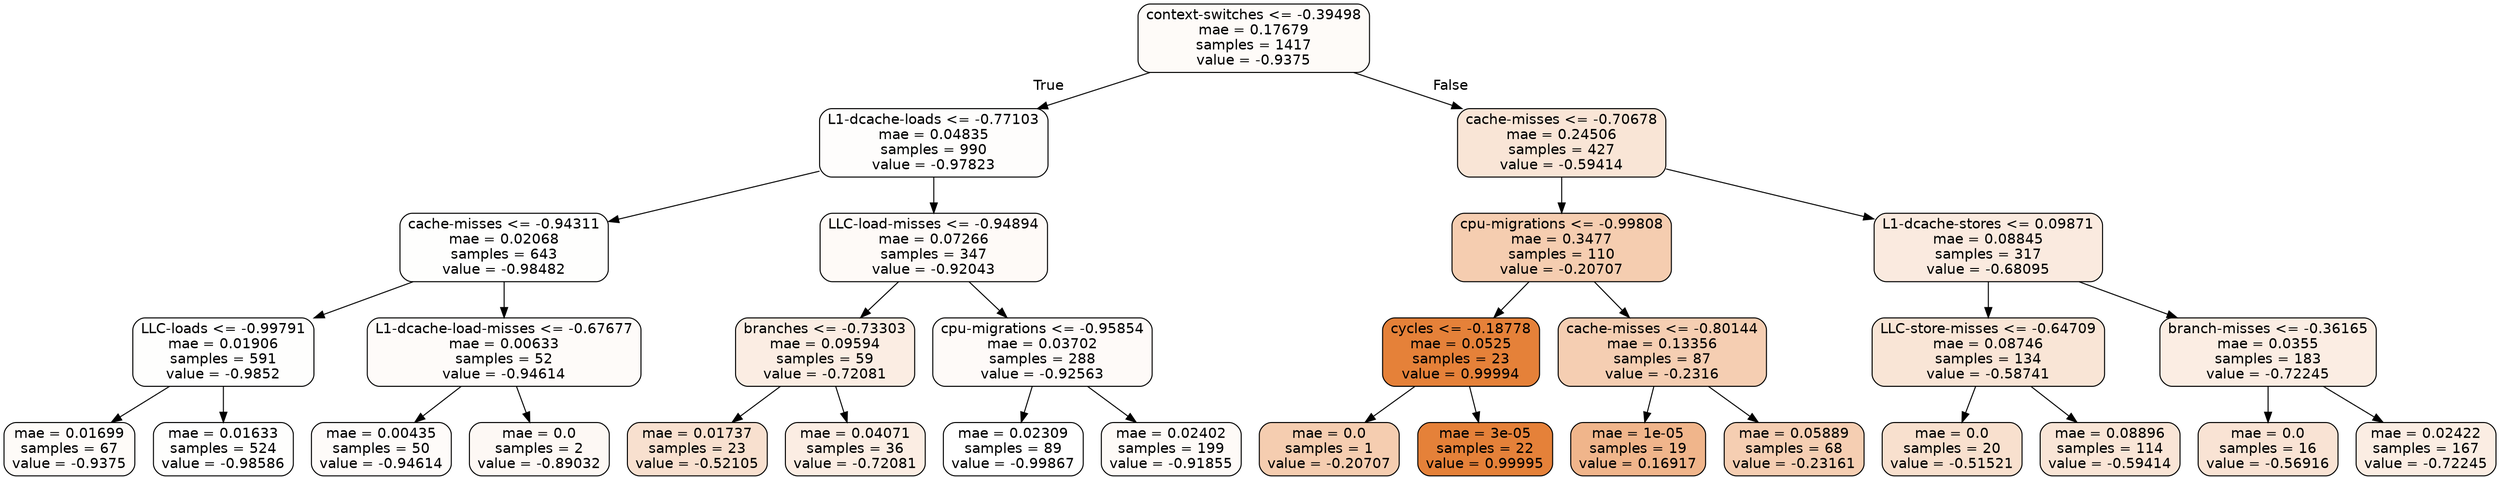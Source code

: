 digraph Tree {
node [shape=box, style="filled, rounded", color="black", fontname=helvetica] ;
edge [fontname=helvetica] ;
0 [label="context-switches <= -0.39498\nmae = 0.17679\nsamples = 1417\nvalue = -0.9375", fillcolor="#e5813908"] ;
1 [label="L1-dcache-loads <= -0.77103\nmae = 0.04835\nsamples = 990\nvalue = -0.97823", fillcolor="#e5813903"] ;
0 -> 1 [labeldistance=2.5, labelangle=45, headlabel="True"] ;
2 [label="cache-misses <= -0.94311\nmae = 0.02068\nsamples = 643\nvalue = -0.98482", fillcolor="#e5813902"] ;
1 -> 2 ;
3 [label="LLC-loads <= -0.99791\nmae = 0.01906\nsamples = 591\nvalue = -0.9852", fillcolor="#e5813902"] ;
2 -> 3 ;
4 [label="mae = 0.01699\nsamples = 67\nvalue = -0.9375", fillcolor="#e5813908"] ;
3 -> 4 ;
5 [label="mae = 0.01633\nsamples = 524\nvalue = -0.98586", fillcolor="#e5813902"] ;
3 -> 5 ;
6 [label="L1-dcache-load-misses <= -0.67677\nmae = 0.00633\nsamples = 52\nvalue = -0.94614", fillcolor="#e5813907"] ;
2 -> 6 ;
7 [label="mae = 0.00435\nsamples = 50\nvalue = -0.94614", fillcolor="#e5813907"] ;
6 -> 7 ;
8 [label="mae = 0.0\nsamples = 2\nvalue = -0.89032", fillcolor="#e581390e"] ;
6 -> 8 ;
9 [label="LLC-load-misses <= -0.94894\nmae = 0.07266\nsamples = 347\nvalue = -0.92043", fillcolor="#e581390a"] ;
1 -> 9 ;
10 [label="branches <= -0.73303\nmae = 0.09594\nsamples = 59\nvalue = -0.72081", fillcolor="#e5813923"] ;
9 -> 10 ;
11 [label="mae = 0.01737\nsamples = 23\nvalue = -0.52105", fillcolor="#e581393d"] ;
10 -> 11 ;
12 [label="mae = 0.04071\nsamples = 36\nvalue = -0.72081", fillcolor="#e5813923"] ;
10 -> 12 ;
13 [label="cpu-migrations <= -0.95854\nmae = 0.03702\nsamples = 288\nvalue = -0.92563", fillcolor="#e5813909"] ;
9 -> 13 ;
14 [label="mae = 0.02309\nsamples = 89\nvalue = -0.99867", fillcolor="#e5813900"] ;
13 -> 14 ;
15 [label="mae = 0.02402\nsamples = 199\nvalue = -0.91855", fillcolor="#e581390a"] ;
13 -> 15 ;
16 [label="cache-misses <= -0.70678\nmae = 0.24506\nsamples = 427\nvalue = -0.59414", fillcolor="#e5813934"] ;
0 -> 16 [labeldistance=2.5, labelangle=-45, headlabel="False"] ;
17 [label="cpu-migrations <= -0.99808\nmae = 0.3477\nsamples = 110\nvalue = -0.20707", fillcolor="#e5813965"] ;
16 -> 17 ;
18 [label="cycles <= -0.18778\nmae = 0.0525\nsamples = 23\nvalue = 0.99994", fillcolor="#e58139ff"] ;
17 -> 18 ;
19 [label="mae = 0.0\nsamples = 1\nvalue = -0.20707", fillcolor="#e5813965"] ;
18 -> 19 ;
20 [label="mae = 3e-05\nsamples = 22\nvalue = 0.99995", fillcolor="#e58139ff"] ;
18 -> 20 ;
21 [label="cache-misses <= -0.80144\nmae = 0.13356\nsamples = 87\nvalue = -0.2316", fillcolor="#e5813962"] ;
17 -> 21 ;
22 [label="mae = 1e-05\nsamples = 19\nvalue = 0.16917", fillcolor="#e5813995"] ;
21 -> 22 ;
23 [label="mae = 0.05889\nsamples = 68\nvalue = -0.23161", fillcolor="#e5813962"] ;
21 -> 23 ;
24 [label="L1-dcache-stores <= 0.09871\nmae = 0.08845\nsamples = 317\nvalue = -0.68095", fillcolor="#e5813929"] ;
16 -> 24 ;
25 [label="LLC-store-misses <= -0.64709\nmae = 0.08746\nsamples = 134\nvalue = -0.58741", fillcolor="#e5813934"] ;
24 -> 25 ;
26 [label="mae = 0.0\nsamples = 20\nvalue = -0.51521", fillcolor="#e581393e"] ;
25 -> 26 ;
27 [label="mae = 0.08896\nsamples = 114\nvalue = -0.59414", fillcolor="#e5813934"] ;
25 -> 27 ;
28 [label="branch-misses <= -0.36165\nmae = 0.0355\nsamples = 183\nvalue = -0.72245", fillcolor="#e5813923"] ;
24 -> 28 ;
29 [label="mae = 0.0\nsamples = 16\nvalue = -0.56916", fillcolor="#e5813937"] ;
28 -> 29 ;
30 [label="mae = 0.02422\nsamples = 167\nvalue = -0.72245", fillcolor="#e5813923"] ;
28 -> 30 ;
}